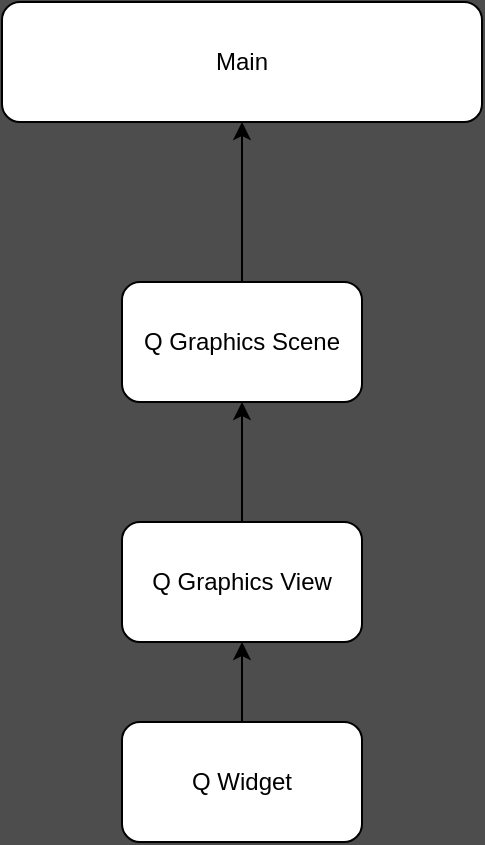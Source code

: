 <mxfile version="16.0.3" type="github">
  <diagram id="hCC37PdxLk1hiNzJ39LI" name="Page-1">
    <mxGraphModel dx="981" dy="520" grid="1" gridSize="10" guides="1" tooltips="1" connect="1" arrows="1" fold="1" page="1" pageScale="1" pageWidth="1600" pageHeight="900" background="#4D4D4D" math="0" shadow="0">
      <root>
        <mxCell id="0" />
        <mxCell id="1" parent="0" />
        <mxCell id="mb9BTXo8A0_jGZtF6IZj-8" value="Main" style="rounded=1;whiteSpace=wrap;html=1;" parent="1" vertex="1">
          <mxGeometry x="420" y="250" width="240" height="60" as="geometry" />
        </mxCell>
        <mxCell id="CaGoJxjw2hJIUdzqTwTn-12" value="" style="edgeStyle=orthogonalEdgeStyle;rounded=0;orthogonalLoop=1;jettySize=auto;html=1;" edge="1" parent="1" source="CaGoJxjw2hJIUdzqTwTn-10" target="CaGoJxjw2hJIUdzqTwTn-11">
          <mxGeometry relative="1" as="geometry" />
        </mxCell>
        <mxCell id="CaGoJxjw2hJIUdzqTwTn-10" value="Q Widget" style="rounded=1;whiteSpace=wrap;html=1;" vertex="1" parent="1">
          <mxGeometry x="480" y="610" width="120" height="60" as="geometry" />
        </mxCell>
        <mxCell id="CaGoJxjw2hJIUdzqTwTn-14" value="" style="edgeStyle=orthogonalEdgeStyle;rounded=0;orthogonalLoop=1;jettySize=auto;html=1;" edge="1" parent="1" source="CaGoJxjw2hJIUdzqTwTn-11" target="CaGoJxjw2hJIUdzqTwTn-13">
          <mxGeometry relative="1" as="geometry" />
        </mxCell>
        <mxCell id="CaGoJxjw2hJIUdzqTwTn-11" value="Q Graphics View" style="whiteSpace=wrap;html=1;rounded=1;" vertex="1" parent="1">
          <mxGeometry x="480" y="510" width="120" height="60" as="geometry" />
        </mxCell>
        <mxCell id="CaGoJxjw2hJIUdzqTwTn-15" style="rounded=0;orthogonalLoop=1;jettySize=auto;html=1;" edge="1" parent="1" source="CaGoJxjw2hJIUdzqTwTn-13" target="mb9BTXo8A0_jGZtF6IZj-8">
          <mxGeometry relative="1" as="geometry" />
        </mxCell>
        <mxCell id="CaGoJxjw2hJIUdzqTwTn-13" value="Q Graphics Scene" style="whiteSpace=wrap;html=1;rounded=1;" vertex="1" parent="1">
          <mxGeometry x="480" y="390" width="120" height="60" as="geometry" />
        </mxCell>
      </root>
    </mxGraphModel>
  </diagram>
</mxfile>
